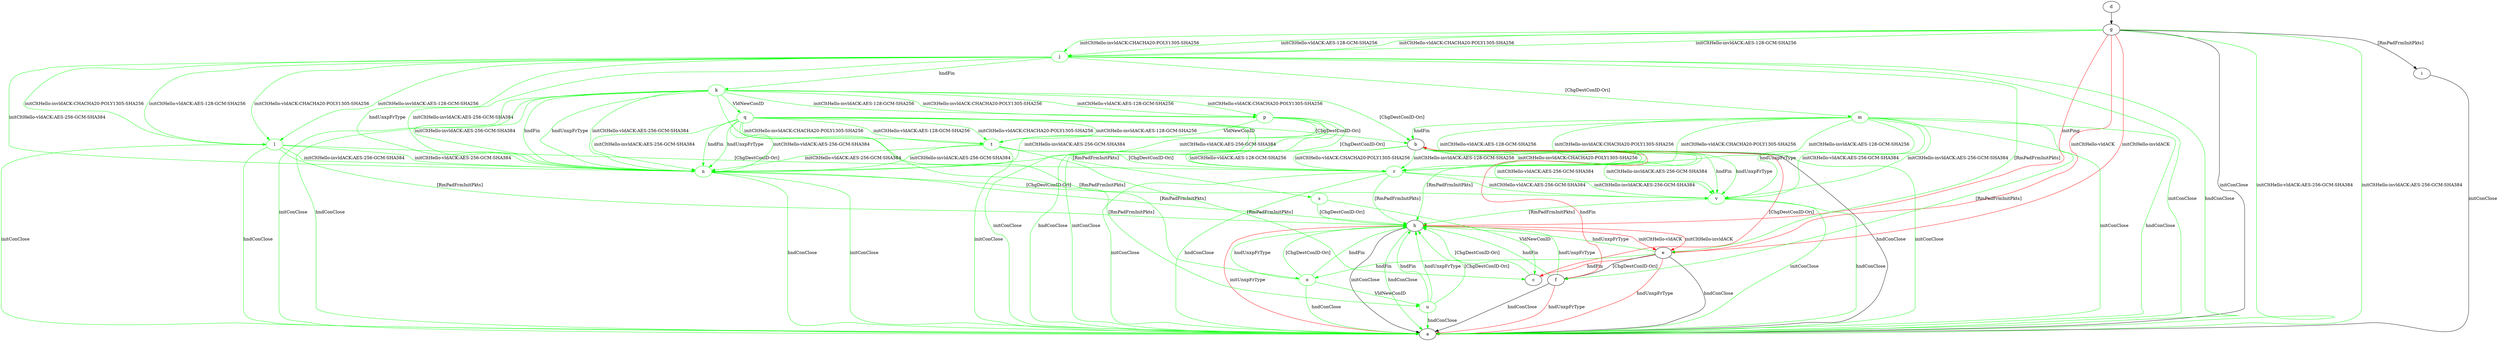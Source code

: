 digraph "" {
	b -> a	[key=0,
		label="hndConClose "];
	b -> a	[key=1,
		color=green,
		label="initConClose "];
	b -> h	[key=0,
		color=green,
		label="[RmPadFrmInitPkts] "];
	r	[color=green];
	b -> r	[key=0,
		color=green,
		label="initCltHello-vldACK:AES-128-GCM-SHA256 "];
	b -> r	[key=1,
		color=green,
		label="initCltHello-vldACK:CHACHA20-POLY1305-SHA256 "];
	b -> r	[key=2,
		color=green,
		label="initCltHello-invldACK:AES-128-GCM-SHA256 "];
	b -> r	[key=3,
		color=green,
		label="initCltHello-invldACK:CHACHA20-POLY1305-SHA256 "];
	v	[color=green];
	b -> v	[key=0,
		color=green,
		label="initCltHello-vldACK:AES-256-GCM-SHA384 "];
	b -> v	[key=1,
		color=green,
		label="initCltHello-invldACK:AES-256-GCM-SHA384 "];
	b -> v	[key=2,
		color=green,
		label="hndFin "];
	b -> v	[key=3,
		color=green,
		label="hndUnxpFrType "];
	c -> b	[key=0,
		color=red,
		label="[ChgDestConID-Ori] "];
	c -> h	[key=0,
		color=green,
		label="[ChgDestConID-Ori] "];
	d -> g	[key=0];
	e -> a	[key=0,
		label="hndConClose "];
	e -> a	[key=1,
		color=red,
		label="hndUnxpFrType "];
	e -> c	[key=0,
		color=red,
		label="hndFin "];
	e -> f	[key=0,
		label="[ChgDestConID-Ori] "];
	e -> h	[key=0,
		color=green,
		label="hndUnxpFrType "];
	o	[color=green];
	e -> o	[key=0,
		color=green,
		label="hndFin "];
	f -> a	[key=0,
		label="hndConClose "];
	f -> a	[key=1,
		color=red,
		label="hndUnxpFrType "];
	f -> b	[key=0,
		color=red,
		label="hndFin "];
	f -> h	[key=0,
		color=green,
		label="hndFin "];
	f -> h	[key=1,
		color=green,
		label="hndUnxpFrType "];
	g -> a	[key=0,
		label="initConClose "];
	g -> a	[key=1,
		color=green,
		label="initCltHello-vldACK:AES-256-GCM-SHA384 "];
	g -> a	[key=2,
		color=green,
		label="initCltHello-invldACK:AES-256-GCM-SHA384 "];
	g -> e	[key=0,
		color=red,
		label="initCltHello-vldACK "];
	g -> e	[key=1,
		color=red,
		label="initCltHello-invldACK "];
	g -> h	[key=0,
		color=red,
		label="initPing "];
	g -> i	[key=0,
		label="[RmPadFrmInitPkts] "];
	j	[color=green];
	g -> j	[key=0,
		color=green,
		label="initCltHello-vldACK:AES-128-GCM-SHA256 "];
	g -> j	[key=1,
		color=green,
		label="initCltHello-vldACK:CHACHA20-POLY1305-SHA256 "];
	g -> j	[key=2,
		color=green,
		label="initCltHello-invldACK:AES-128-GCM-SHA256 "];
	g -> j	[key=3,
		color=green,
		label="initCltHello-invldACK:CHACHA20-POLY1305-SHA256 "];
	h -> a	[key=0,
		label="initConClose "];
	h -> a	[key=1,
		color=green,
		label="hndConClose "];
	h -> a	[key=2,
		color=red,
		label="initUnxpFrType "];
	h -> e	[key=0,
		color=red,
		label="initCltHello-vldACK "];
	h -> e	[key=1,
		color=red,
		label="initCltHello-invldACK "];
	i -> a	[key=0,
		label="initConClose "];
	j -> a	[key=0,
		color=green,
		label="initConClose "];
	j -> a	[key=1,
		color=green,
		label="hndConClose "];
	j -> e	[key=0,
		color=green,
		label="[RmPadFrmInitPkts] "];
	k	[color=green];
	j -> k	[key=0,
		color=green,
		label="hndFin "];
	l	[color=green];
	j -> l	[key=0,
		color=green,
		label="initCltHello-vldACK:AES-128-GCM-SHA256 "];
	j -> l	[key=1,
		color=green,
		label="initCltHello-vldACK:CHACHA20-POLY1305-SHA256 "];
	j -> l	[key=2,
		color=green,
		label="initCltHello-invldACK:AES-128-GCM-SHA256 "];
	j -> l	[key=3,
		color=green,
		label="initCltHello-invldACK:CHACHA20-POLY1305-SHA256 "];
	m	[color=green];
	j -> m	[key=0,
		color=green,
		label="[ChgDestConID-Ori] "];
	n	[color=green];
	j -> n	[key=0,
		color=green,
		label="initCltHello-vldACK:AES-256-GCM-SHA384 "];
	j -> n	[key=1,
		color=green,
		label="initCltHello-invldACK:AES-256-GCM-SHA384 "];
	j -> n	[key=2,
		color=green,
		label="hndUnxpFrType "];
	k -> a	[key=0,
		color=green,
		label="initConClose "];
	k -> a	[key=1,
		color=green,
		label="hndConClose "];
	k -> b	[key=0,
		color=green,
		label="[ChgDestConID-Ori] "];
	k -> n	[key=0,
		color=green,
		label="initCltHello-vldACK:AES-256-GCM-SHA384 "];
	k -> n	[key=1,
		color=green,
		label="initCltHello-invldACK:AES-256-GCM-SHA384 "];
	k -> n	[key=2,
		color=green,
		label="hndFin "];
	k -> n	[key=3,
		color=green,
		label="hndUnxpFrType "];
	k -> o	[key=0,
		color=green,
		label="[RmPadFrmInitPkts] "];
	p	[color=green];
	k -> p	[key=0,
		color=green,
		label="initCltHello-vldACK:AES-128-GCM-SHA256 "];
	k -> p	[key=1,
		color=green,
		label="initCltHello-vldACK:CHACHA20-POLY1305-SHA256 "];
	k -> p	[key=2,
		color=green,
		label="initCltHello-invldACK:AES-128-GCM-SHA256 "];
	k -> p	[key=3,
		color=green,
		label="initCltHello-invldACK:CHACHA20-POLY1305-SHA256 "];
	q	[color=green];
	k -> q	[key=0,
		color=green,
		label="VldNewConID "];
	l -> a	[key=0,
		color=green,
		label="initConClose "];
	l -> a	[key=1,
		color=green,
		label="hndConClose "];
	l -> h	[key=0,
		color=green,
		label="[RmPadFrmInitPkts] "];
	l -> n	[key=0,
		color=green,
		label="initCltHello-vldACK:AES-256-GCM-SHA384 "];
	l -> n	[key=1,
		color=green,
		label="initCltHello-invldACK:AES-256-GCM-SHA384 "];
	l -> r	[key=0,
		color=green,
		label="[ChgDestConID-Ori] "];
	m -> a	[key=0,
		color=green,
		label="initConClose "];
	m -> a	[key=1,
		color=green,
		label="hndConClose "];
	m -> b	[key=0,
		color=green,
		label="hndFin "];
	m -> f	[key=0,
		color=green,
		label="[RmPadFrmInitPkts] "];
	m -> r	[key=0,
		color=green,
		label="initCltHello-vldACK:AES-128-GCM-SHA256 "];
	m -> r	[key=1,
		color=green,
		label="initCltHello-vldACK:CHACHA20-POLY1305-SHA256 "];
	m -> r	[key=2,
		color=green,
		label="initCltHello-invldACK:AES-128-GCM-SHA256 "];
	m -> r	[key=3,
		color=green,
		label="initCltHello-invldACK:CHACHA20-POLY1305-SHA256 "];
	m -> v	[key=0,
		color=green,
		label="initCltHello-vldACK:AES-256-GCM-SHA384 "];
	m -> v	[key=1,
		color=green,
		label="initCltHello-invldACK:AES-256-GCM-SHA384 "];
	m -> v	[key=2,
		color=green,
		label="hndUnxpFrType "];
	n -> a	[key=0,
		color=green,
		label="initConClose "];
	n -> a	[key=1,
		color=green,
		label="hndConClose "];
	n -> h	[key=0,
		color=green,
		label="[RmPadFrmInitPkts] "];
	n -> v	[key=0,
		color=green,
		label="[ChgDestConID-Ori] "];
	o -> a	[key=0,
		color=green,
		label="hndConClose "];
	o -> h	[key=0,
		color=green,
		label="hndFin "];
	o -> h	[key=1,
		color=green,
		label="hndUnxpFrType "];
	o -> h	[key=2,
		color=green,
		label="[ChgDestConID-Ori] "];
	u	[color=green];
	o -> u	[key=0,
		color=green,
		label="VldNewConID "];
	p -> a	[key=0,
		color=green,
		label="initConClose "];
	p -> n	[key=0,
		color=green,
		label="initCltHello-vldACK:AES-256-GCM-SHA384 "];
	p -> n	[key=1,
		color=green,
		label="initCltHello-invldACK:AES-256-GCM-SHA384 "];
	p -> r	[key=0,
		color=green,
		label="[ChgDestConID-Ori] "];
	s	[color=green];
	p -> s	[key=0,
		color=green,
		label="[RmPadFrmInitPkts] "];
	t	[color=green];
	p -> t	[key=0,
		color=green,
		label="VldNewConID "];
	q -> a	[key=0,
		color=green,
		label="initConClose "];
	q -> a	[key=1,
		color=green,
		label="hndConClose "];
	q -> b	[key=0,
		color=green,
		label="[ChgDestConID-Ori] "];
	q -> n	[key=0,
		color=green,
		label="initCltHello-vldACK:AES-256-GCM-SHA384 "];
	q -> n	[key=1,
		color=green,
		label="initCltHello-invldACK:AES-256-GCM-SHA384 "];
	q -> n	[key=2,
		color=green,
		label="hndFin "];
	q -> n	[key=3,
		color=green,
		label="hndUnxpFrType "];
	q -> t	[key=0,
		color=green,
		label="initCltHello-vldACK:AES-128-GCM-SHA256 "];
	q -> t	[key=1,
		color=green,
		label="initCltHello-vldACK:CHACHA20-POLY1305-SHA256 "];
	q -> t	[key=2,
		color=green,
		label="initCltHello-invldACK:AES-128-GCM-SHA256 "];
	q -> t	[key=3,
		color=green,
		label="initCltHello-invldACK:CHACHA20-POLY1305-SHA256 "];
	q -> u	[key=0,
		color=green,
		label="[RmPadFrmInitPkts] "];
	r -> a	[key=0,
		color=green,
		label="initConClose "];
	r -> a	[key=1,
		color=green,
		label="hndConClose "];
	r -> h	[key=0,
		color=green,
		label="[RmPadFrmInitPkts] "];
	r -> v	[key=0,
		color=green,
		label="initCltHello-vldACK:AES-256-GCM-SHA384 "];
	r -> v	[key=1,
		color=green,
		label="initCltHello-invldACK:AES-256-GCM-SHA384 "];
	s -> c	[key=0,
		color=green,
		label="VldNewConID "];
	s -> h	[key=0,
		color=green,
		label="[ChgDestConID-Ori] "];
	t -> a	[key=0,
		color=green,
		label="initConClose "];
	t -> c	[key=0,
		color=green,
		label="[RmPadFrmInitPkts] "];
	t -> n	[key=0,
		color=green,
		label="initCltHello-vldACK:AES-256-GCM-SHA384 "];
	t -> n	[key=1,
		color=green,
		label="initCltHello-invldACK:AES-256-GCM-SHA384 "];
	t -> r	[key=0,
		color=green,
		label="[ChgDestConID-Ori] "];
	u -> a	[key=0,
		color=green,
		label="hndConClose "];
	u -> h	[key=0,
		color=green,
		label="hndFin "];
	u -> h	[key=1,
		color=green,
		label="hndUnxpFrType "];
	u -> h	[key=2,
		color=green,
		label="[ChgDestConID-Ori] "];
	v -> a	[key=0,
		color=green,
		label="initConClose "];
	v -> a	[key=1,
		color=green,
		label="hndConClose "];
	v -> h	[key=0,
		color=green,
		label="[RmPadFrmInitPkts] "];
}
